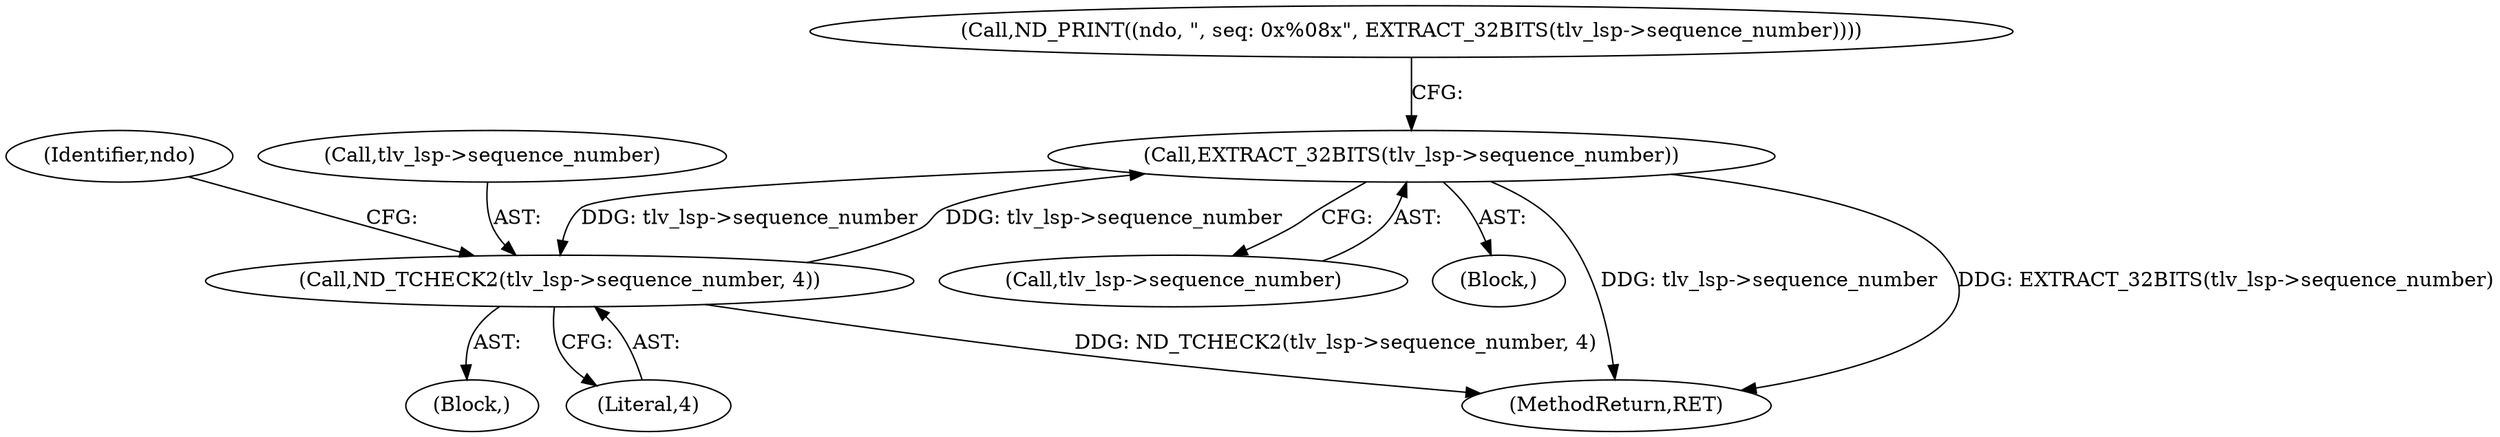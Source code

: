 digraph "0_tcpdump_3b32029db354cbc875127869d9b12a9addc75b50@pointer" {
"1002515" [label="(Call,EXTRACT_32BITS(tlv_lsp->sequence_number))"];
"1002505" [label="(Call,ND_TCHECK2(tlv_lsp->sequence_number, 4))"];
"1002515" [label="(Call,EXTRACT_32BITS(tlv_lsp->sequence_number))"];
"1002486" [label="(Block,)"];
"1002512" [label="(Identifier,ndo)"];
"1002516" [label="(Call,tlv_lsp->sequence_number)"];
"1002506" [label="(Call,tlv_lsp->sequence_number)"];
"1002513" [label="(Block,)"];
"1002510" [label="(Call,ND_PRINT((ndo, \", seq: 0x%08x\", EXTRACT_32BITS(tlv_lsp->sequence_number))))"];
"1002515" [label="(Call,EXTRACT_32BITS(tlv_lsp->sequence_number))"];
"1002505" [label="(Call,ND_TCHECK2(tlv_lsp->sequence_number, 4))"];
"1002509" [label="(Literal,4)"];
"1003083" [label="(MethodReturn,RET)"];
"1002515" -> "1002513"  [label="AST: "];
"1002515" -> "1002516"  [label="CFG: "];
"1002516" -> "1002515"  [label="AST: "];
"1002510" -> "1002515"  [label="CFG: "];
"1002515" -> "1003083"  [label="DDG: tlv_lsp->sequence_number"];
"1002515" -> "1003083"  [label="DDG: EXTRACT_32BITS(tlv_lsp->sequence_number)"];
"1002515" -> "1002505"  [label="DDG: tlv_lsp->sequence_number"];
"1002505" -> "1002515"  [label="DDG: tlv_lsp->sequence_number"];
"1002505" -> "1002486"  [label="AST: "];
"1002505" -> "1002509"  [label="CFG: "];
"1002506" -> "1002505"  [label="AST: "];
"1002509" -> "1002505"  [label="AST: "];
"1002512" -> "1002505"  [label="CFG: "];
"1002505" -> "1003083"  [label="DDG: ND_TCHECK2(tlv_lsp->sequence_number, 4)"];
}
